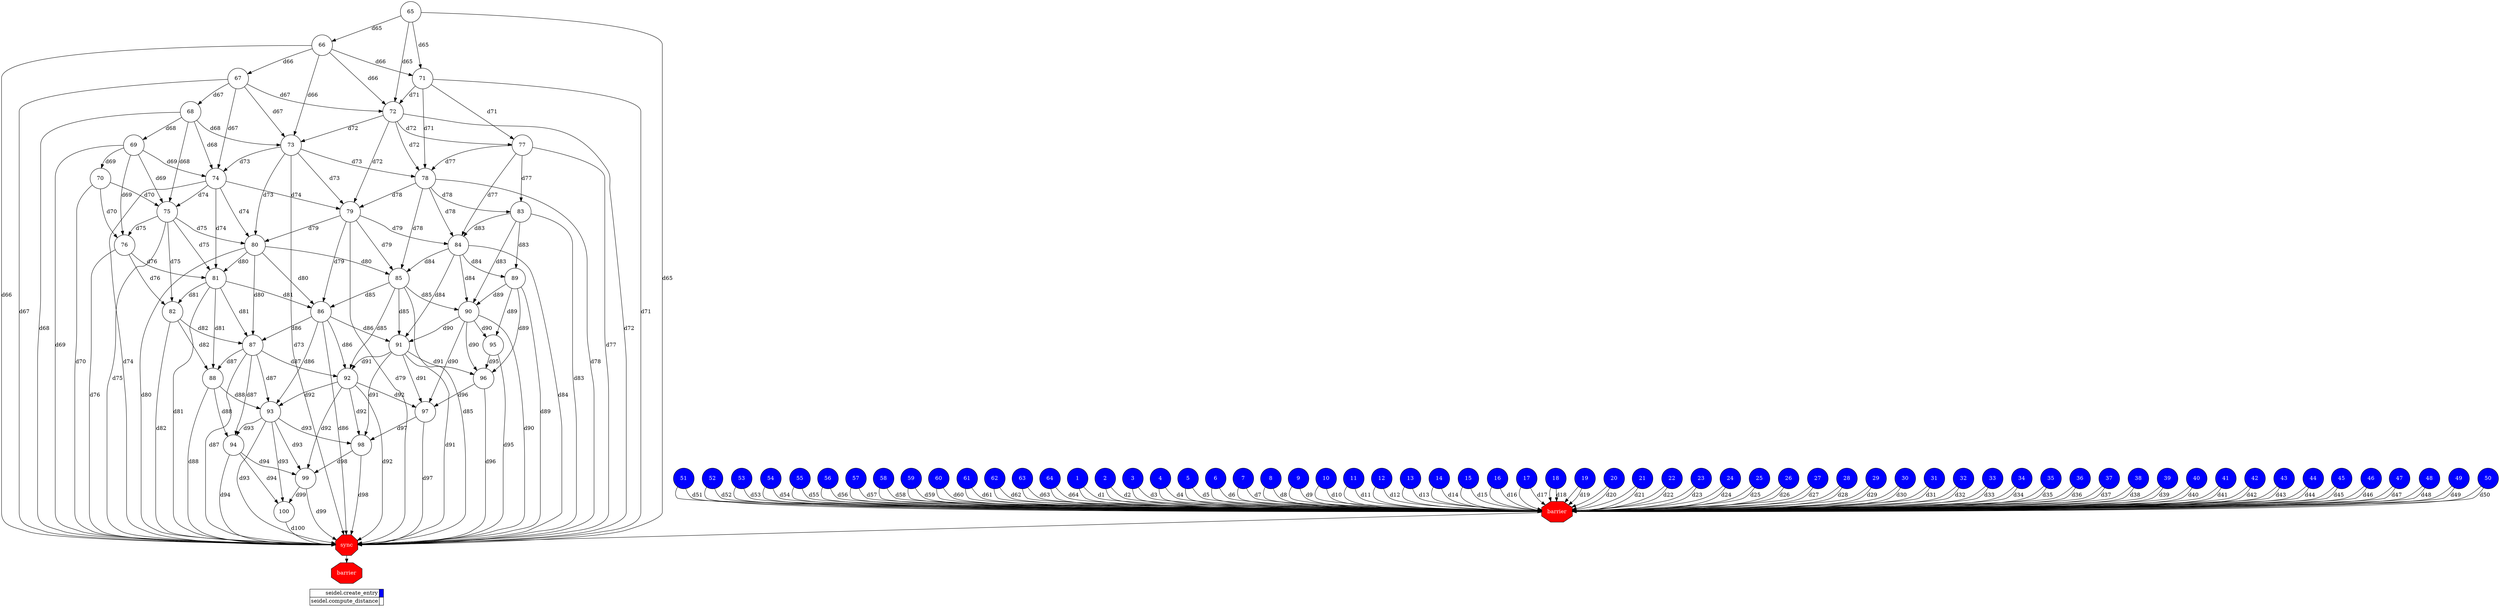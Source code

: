 digraph {
  rankdir=TB;
  labeljust="l";
  subgraph dependence_graph {
    ranksep=0.20;
    node[height=0.75];

1[shape=circle, style=filled fillcolor="#0000ff" fontcolor="#ffffff"];
2[shape=circle, style=filled fillcolor="#0000ff" fontcolor="#ffffff"];
3[shape=circle, style=filled fillcolor="#0000ff" fontcolor="#ffffff"];
4[shape=circle, style=filled fillcolor="#0000ff" fontcolor="#ffffff"];
5[shape=circle, style=filled fillcolor="#0000ff" fontcolor="#ffffff"];
6[shape=circle, style=filled fillcolor="#0000ff" fontcolor="#ffffff"];
7[shape=circle, style=filled fillcolor="#0000ff" fontcolor="#ffffff"];
8[shape=circle, style=filled fillcolor="#0000ff" fontcolor="#ffffff"];
9[shape=circle, style=filled fillcolor="#0000ff" fontcolor="#ffffff"];
10[shape=circle, style=filled fillcolor="#0000ff" fontcolor="#ffffff"];
11[shape=circle, style=filled fillcolor="#0000ff" fontcolor="#ffffff"];
12[shape=circle, style=filled fillcolor="#0000ff" fontcolor="#ffffff"];
13[shape=circle, style=filled fillcolor="#0000ff" fontcolor="#ffffff"];
14[shape=circle, style=filled fillcolor="#0000ff" fontcolor="#ffffff"];
15[shape=circle, style=filled fillcolor="#0000ff" fontcolor="#ffffff"];
16[shape=circle, style=filled fillcolor="#0000ff" fontcolor="#ffffff"];
17[shape=circle, style=filled fillcolor="#0000ff" fontcolor="#ffffff"];
18[shape=circle, style=filled fillcolor="#0000ff" fontcolor="#ffffff"];
19[shape=circle, style=filled fillcolor="#0000ff" fontcolor="#ffffff"];
20[shape=circle, style=filled fillcolor="#0000ff" fontcolor="#ffffff"];
21[shape=circle, style=filled fillcolor="#0000ff" fontcolor="#ffffff"];
22[shape=circle, style=filled fillcolor="#0000ff" fontcolor="#ffffff"];
23[shape=circle, style=filled fillcolor="#0000ff" fontcolor="#ffffff"];
24[shape=circle, style=filled fillcolor="#0000ff" fontcolor="#ffffff"];
25[shape=circle, style=filled fillcolor="#0000ff" fontcolor="#ffffff"];
26[shape=circle, style=filled fillcolor="#0000ff" fontcolor="#ffffff"];
27[shape=circle, style=filled fillcolor="#0000ff" fontcolor="#ffffff"];
28[shape=circle, style=filled fillcolor="#0000ff" fontcolor="#ffffff"];
29[shape=circle, style=filled fillcolor="#0000ff" fontcolor="#ffffff"];
30[shape=circle, style=filled fillcolor="#0000ff" fontcolor="#ffffff"];
31[shape=circle, style=filled fillcolor="#0000ff" fontcolor="#ffffff"];
32[shape=circle, style=filled fillcolor="#0000ff" fontcolor="#ffffff"];
33[shape=circle, style=filled fillcolor="#0000ff" fontcolor="#ffffff"];
34[shape=circle, style=filled fillcolor="#0000ff" fontcolor="#ffffff"];
35[shape=circle, style=filled fillcolor="#0000ff" fontcolor="#ffffff"];
36[shape=circle, style=filled fillcolor="#0000ff" fontcolor="#ffffff"];
37[shape=circle, style=filled fillcolor="#0000ff" fontcolor="#ffffff"];
38[shape=circle, style=filled fillcolor="#0000ff" fontcolor="#ffffff"];
39[shape=circle, style=filled fillcolor="#0000ff" fontcolor="#ffffff"];
40[shape=circle, style=filled fillcolor="#0000ff" fontcolor="#ffffff"];
41[shape=circle, style=filled fillcolor="#0000ff" fontcolor="#ffffff"];
42[shape=circle, style=filled fillcolor="#0000ff" fontcolor="#ffffff"];
43[shape=circle, style=filled fillcolor="#0000ff" fontcolor="#ffffff"];
44[shape=circle, style=filled fillcolor="#0000ff" fontcolor="#ffffff"];
45[shape=circle, style=filled fillcolor="#0000ff" fontcolor="#ffffff"];
46[shape=circle, style=filled fillcolor="#0000ff" fontcolor="#ffffff"];
47[shape=circle, style=filled fillcolor="#0000ff" fontcolor="#ffffff"];
48[shape=circle, style=filled fillcolor="#0000ff" fontcolor="#ffffff"];
49[shape=circle, style=filled fillcolor="#0000ff" fontcolor="#ffffff"];
50[shape=circle, style=filled fillcolor="#0000ff" fontcolor="#ffffff"];
51[shape=circle, style=filled fillcolor="#0000ff" fontcolor="#ffffff"];
52[shape=circle, style=filled fillcolor="#0000ff" fontcolor="#ffffff"];
53[shape=circle, style=filled fillcolor="#0000ff" fontcolor="#ffffff"];
54[shape=circle, style=filled fillcolor="#0000ff" fontcolor="#ffffff"];
55[shape=circle, style=filled fillcolor="#0000ff" fontcolor="#ffffff"];
56[shape=circle, style=filled fillcolor="#0000ff" fontcolor="#ffffff"];
57[shape=circle, style=filled fillcolor="#0000ff" fontcolor="#ffffff"];
58[shape=circle, style=filled fillcolor="#0000ff" fontcolor="#ffffff"];
59[shape=circle, style=filled fillcolor="#0000ff" fontcolor="#ffffff"];
60[shape=circle, style=filled fillcolor="#0000ff" fontcolor="#ffffff"];
61[shape=circle, style=filled fillcolor="#0000ff" fontcolor="#ffffff"];
62[shape=circle, style=filled fillcolor="#0000ff" fontcolor="#ffffff"];
63[shape=circle, style=filled fillcolor="#0000ff" fontcolor="#ffffff"];
64[shape=circle, style=filled fillcolor="#0000ff" fontcolor="#ffffff"];
Synchro1[label="barrier", shape=octagon, style=filled fillcolor="#ff0000" fontcolor="#FFFFFF"];
41 -> Synchro1;
45 -> Synchro1;
61 -> Synchro1;
14 -> Synchro1;
54 -> Synchro1;
58 -> Synchro1;
56 -> Synchro1;
2 -> Synchro1;
50 -> Synchro1;
49 -> Synchro1;
42 -> Synchro1;
4 -> Synchro1;
36 -> Synchro1;
43 -> Synchro1;
29 -> Synchro1;
55 -> Synchro1;
20 -> Synchro1;
31 -> Synchro1;
3 -> Synchro1;
19 -> Synchro1;
23 -> Synchro1;
32 -> Synchro1;
53 -> Synchro1;
30 -> Synchro1;
17 -> Synchro1;
8 -> Synchro1;
22 -> Synchro1;
47 -> Synchro1;
1 -> Synchro1;
39 -> Synchro1;
12 -> Synchro1;
28 -> Synchro1;
5 -> Synchro1;
26 -> Synchro1;
18 -> Synchro1;
52 -> Synchro1;
6 -> Synchro1;
15 -> Synchro1;
13 -> Synchro1;
11 -> Synchro1;
62 -> Synchro1;
40 -> Synchro1;
37 -> Synchro1;
63 -> Synchro1;
60 -> Synchro1;
51 -> Synchro1;
38 -> Synchro1;
27 -> Synchro1;
46 -> Synchro1;
24 -> Synchro1;
33 -> Synchro1;
59 -> Synchro1;
16 -> Synchro1;
44 -> Synchro1;
7 -> Synchro1;
10 -> Synchro1;
25 -> Synchro1;
57 -> Synchro1;
64 -> Synchro1;
21 -> Synchro1;
48 -> Synchro1;
35 -> Synchro1;
9 -> Synchro1;
34 -> Synchro1;
1 -> Synchro1[ label="d1" ];
2 -> Synchro1[ label="d2" ];
3 -> Synchro1[ label="d3" ];
4 -> Synchro1[ label="d4" ];
5 -> Synchro1[ label="d5" ];
6 -> Synchro1[ label="d6" ];
7 -> Synchro1[ label="d7" ];
8 -> Synchro1[ label="d8" ];
9 -> Synchro1[ label="d9" ];
10 -> Synchro1[ label="d10" ];
11 -> Synchro1[ label="d11" ];
12 -> Synchro1[ label="d12" ];
13 -> Synchro1[ label="d13" ];
14 -> Synchro1[ label="d14" ];
15 -> Synchro1[ label="d15" ];
16 -> Synchro1[ label="d16" ];
17 -> Synchro1[ label="d17" ];
18 -> Synchro1[ label="d18" ];
19 -> Synchro1[ label="d19" ];
20 -> Synchro1[ label="d20" ];
21 -> Synchro1[ label="d21" ];
22 -> Synchro1[ label="d22" ];
23 -> Synchro1[ label="d23" ];
24 -> Synchro1[ label="d24" ];
25 -> Synchro1[ label="d25" ];
26 -> Synchro1[ label="d26" ];
27 -> Synchro1[ label="d27" ];
28 -> Synchro1[ label="d28" ];
29 -> Synchro1[ label="d29" ];
30 -> Synchro1[ label="d30" ];
31 -> Synchro1[ label="d31" ];
32 -> Synchro1[ label="d32" ];
33 -> Synchro1[ label="d33" ];
34 -> Synchro1[ label="d34" ];
35 -> Synchro1[ label="d35" ];
36 -> Synchro1[ label="d36" ];
37 -> Synchro1[ label="d37" ];
38 -> Synchro1[ label="d38" ];
39 -> Synchro1[ label="d39" ];
40 -> Synchro1[ label="d40" ];
41 -> Synchro1[ label="d41" ];
42 -> Synchro1[ label="d42" ];
43 -> Synchro1[ label="d43" ];
44 -> Synchro1[ label="d44" ];
45 -> Synchro1[ label="d45" ];
46 -> Synchro1[ label="d46" ];
47 -> Synchro1[ label="d47" ];
48 -> Synchro1[ label="d48" ];
49 -> Synchro1[ label="d49" ];
50 -> Synchro1[ label="d50" ];
51 -> Synchro1[ label="d51" ];
52 -> Synchro1[ label="d52" ];
53 -> Synchro1[ label="d53" ];
54 -> Synchro1[ label="d54" ];
55 -> Synchro1[ label="d55" ];
56 -> Synchro1[ label="d56" ];
57 -> Synchro1[ label="d57" ];
58 -> Synchro1[ label="d58" ];
59 -> Synchro1[ label="d59" ];
60 -> Synchro1[ label="d60" ];
61 -> Synchro1[ label="d61" ];
62 -> Synchro1[ label="d62" ];
63 -> Synchro1[ label="d63" ];
64 -> Synchro1[ label="d64" ];
65[shape=circle, style=filled fillcolor="#ffffff" fontcolor="#000000"];
66[shape=circle, style=filled fillcolor="#ffffff" fontcolor="#000000"];
65 -> 66[ label="d65" ];
67[shape=circle, style=filled fillcolor="#ffffff" fontcolor="#000000"];
66 -> 67[ label="d66" ];
68[shape=circle, style=filled fillcolor="#ffffff" fontcolor="#000000"];
67 -> 68[ label="d67" ];
69[shape=circle, style=filled fillcolor="#ffffff" fontcolor="#000000"];
68 -> 69[ label="d68" ];
70[shape=circle, style=filled fillcolor="#ffffff" fontcolor="#000000"];
69 -> 70[ label="d69" ];
71[shape=circle, style=filled fillcolor="#ffffff" fontcolor="#000000"];
65 -> 71[ label="d65" ];
66 -> 71[ label="d66" ];
72[shape=circle, style=filled fillcolor="#ffffff" fontcolor="#000000"];
65 -> 72[ label="d65" ];
66 -> 72[ label="d66" ];
67 -> 72[ label="d67" ];
71 -> 72[ label="d71" ];
73[shape=circle, style=filled fillcolor="#ffffff" fontcolor="#000000"];
66 -> 73[ label="d66" ];
67 -> 73[ label="d67" ];
68 -> 73[ label="d68" ];
72 -> 73[ label="d72" ];
74[shape=circle, style=filled fillcolor="#ffffff" fontcolor="#000000"];
67 -> 74[ label="d67" ];
68 -> 74[ label="d68" ];
69 -> 74[ label="d69" ];
73 -> 74[ label="d73" ];
75[shape=circle, style=filled fillcolor="#ffffff" fontcolor="#000000"];
68 -> 75[ label="d68" ];
69 -> 75[ label="d69" ];
70 -> 75[ label="d70" ];
74 -> 75[ label="d74" ];
76[shape=circle, style=filled fillcolor="#ffffff" fontcolor="#000000"];
69 -> 76[ label="d69" ];
70 -> 76[ label="d70" ];
75 -> 76[ label="d75" ];
77[shape=circle, style=filled fillcolor="#ffffff" fontcolor="#000000"];
71 -> 77[ label="d71" ];
72 -> 77[ label="d72" ];
78[shape=circle, style=filled fillcolor="#ffffff" fontcolor="#000000"];
71 -> 78[ label="d71" ];
72 -> 78[ label="d72" ];
73 -> 78[ label="d73" ];
77 -> 78[ label="d77" ];
79[shape=circle, style=filled fillcolor="#ffffff" fontcolor="#000000"];
72 -> 79[ label="d72" ];
73 -> 79[ label="d73" ];
74 -> 79[ label="d74" ];
78 -> 79[ label="d78" ];
80[shape=circle, style=filled fillcolor="#ffffff" fontcolor="#000000"];
73 -> 80[ label="d73" ];
74 -> 80[ label="d74" ];
75 -> 80[ label="d75" ];
79 -> 80[ label="d79" ];
81[shape=circle, style=filled fillcolor="#ffffff" fontcolor="#000000"];
74 -> 81[ label="d74" ];
75 -> 81[ label="d75" ];
76 -> 81[ label="d76" ];
80 -> 81[ label="d80" ];
82[shape=circle, style=filled fillcolor="#ffffff" fontcolor="#000000"];
75 -> 82[ label="d75" ];
76 -> 82[ label="d76" ];
81 -> 82[ label="d81" ];
83[shape=circle, style=filled fillcolor="#ffffff" fontcolor="#000000"];
77 -> 83[ label="d77" ];
78 -> 83[ label="d78" ];
84[shape=circle, style=filled fillcolor="#ffffff" fontcolor="#000000"];
77 -> 84[ label="d77" ];
78 -> 84[ label="d78" ];
79 -> 84[ label="d79" ];
83 -> 84[ label="d83" ];
85[shape=circle, style=filled fillcolor="#ffffff" fontcolor="#000000"];
78 -> 85[ label="d78" ];
79 -> 85[ label="d79" ];
80 -> 85[ label="d80" ];
84 -> 85[ label="d84" ];
86[shape=circle, style=filled fillcolor="#ffffff" fontcolor="#000000"];
79 -> 86[ label="d79" ];
80 -> 86[ label="d80" ];
81 -> 86[ label="d81" ];
85 -> 86[ label="d85" ];
87[shape=circle, style=filled fillcolor="#ffffff" fontcolor="#000000"];
80 -> 87[ label="d80" ];
81 -> 87[ label="d81" ];
82 -> 87[ label="d82" ];
86 -> 87[ label="d86" ];
88[shape=circle, style=filled fillcolor="#ffffff" fontcolor="#000000"];
81 -> 88[ label="d81" ];
82 -> 88[ label="d82" ];
87 -> 88[ label="d87" ];
89[shape=circle, style=filled fillcolor="#ffffff" fontcolor="#000000"];
83 -> 89[ label="d83" ];
84 -> 89[ label="d84" ];
90[shape=circle, style=filled fillcolor="#ffffff" fontcolor="#000000"];
83 -> 90[ label="d83" ];
84 -> 90[ label="d84" ];
85 -> 90[ label="d85" ];
89 -> 90[ label="d89" ];
91[shape=circle, style=filled fillcolor="#ffffff" fontcolor="#000000"];
84 -> 91[ label="d84" ];
85 -> 91[ label="d85" ];
86 -> 91[ label="d86" ];
90 -> 91[ label="d90" ];
92[shape=circle, style=filled fillcolor="#ffffff" fontcolor="#000000"];
85 -> 92[ label="d85" ];
86 -> 92[ label="d86" ];
87 -> 92[ label="d87" ];
91 -> 92[ label="d91" ];
93[shape=circle, style=filled fillcolor="#ffffff" fontcolor="#000000"];
86 -> 93[ label="d86" ];
87 -> 93[ label="d87" ];
88 -> 93[ label="d88" ];
92 -> 93[ label="d92" ];
94[shape=circle, style=filled fillcolor="#ffffff" fontcolor="#000000"];
87 -> 94[ label="d87" ];
88 -> 94[ label="d88" ];
93 -> 94[ label="d93" ];
95[shape=circle, style=filled fillcolor="#ffffff" fontcolor="#000000"];
89 -> 95[ label="d89" ];
90 -> 95[ label="d90" ];
96[shape=circle, style=filled fillcolor="#ffffff" fontcolor="#000000"];
89 -> 96[ label="d89" ];
90 -> 96[ label="d90" ];
91 -> 96[ label="d91" ];
95 -> 96[ label="d95" ];
97[shape=circle, style=filled fillcolor="#ffffff" fontcolor="#000000"];
90 -> 97[ label="d90" ];
91 -> 97[ label="d91" ];
92 -> 97[ label="d92" ];
96 -> 97[ label="d96" ];
98[shape=circle, style=filled fillcolor="#ffffff" fontcolor="#000000"];
91 -> 98[ label="d91" ];
92 -> 98[ label="d92" ];
93 -> 98[ label="d93" ];
97 -> 98[ label="d97" ];
99[shape=circle, style=filled fillcolor="#ffffff" fontcolor="#000000"];
92 -> 99[ label="d92" ];
93 -> 99[ label="d93" ];
94 -> 99[ label="d94" ];
98 -> 99[ label="d98" ];
100[shape=circle, style=filled fillcolor="#ffffff" fontcolor="#000000"];
93 -> 100[ label="d93" ];
94 -> 100[ label="d94" ];
99 -> 100[ label="d99" ];
Synchro2[label="sync", shape=octagon, style=filled fillcolor="#ff0000" fontcolor="#FFFFFF"];
Synchro1 -> Synchro2;
65 -> Synchro2[ label="d65" ];
66 -> Synchro2[ label="d66" ];
67 -> Synchro2[ label="d67" ];
68 -> Synchro2[ label="d68" ];
69 -> Synchro2[ label="d69" ];
70 -> Synchro2[ label="d70" ];
71 -> Synchro2[ label="d71" ];
72 -> Synchro2[ label="d72" ];
73 -> Synchro2[ label="d73" ];
74 -> Synchro2[ label="d74" ];
75 -> Synchro2[ label="d75" ];
76 -> Synchro2[ label="d76" ];
77 -> Synchro2[ label="d77" ];
78 -> Synchro2[ label="d78" ];
79 -> Synchro2[ label="d79" ];
80 -> Synchro2[ label="d80" ];
81 -> Synchro2[ label="d81" ];
82 -> Synchro2[ label="d82" ];
83 -> Synchro2[ label="d83" ];
84 -> Synchro2[ label="d84" ];
85 -> Synchro2[ label="d85" ];
86 -> Synchro2[ label="d86" ];
87 -> Synchro2[ label="d87" ];
88 -> Synchro2[ label="d88" ];
89 -> Synchro2[ label="d89" ];
90 -> Synchro2[ label="d90" ];
91 -> Synchro2[ label="d91" ];
92 -> Synchro2[ label="d92" ];
93 -> Synchro2[ label="d93" ];
94 -> Synchro2[ label="d94" ];
95 -> Synchro2[ label="d95" ];
96 -> Synchro2[ label="d96" ];
97 -> Synchro2[ label="d97" ];
98 -> Synchro2[ label="d98" ];
99 -> Synchro2[ label="d99" ];
100 -> Synchro2[ label="d100" ];
Synchro3[label="barrier", shape=octagon, style=filled fillcolor="#ff0000" fontcolor="#FFFFFF"];
Synchro2 -> Synchro3;  }
  subgraph legend {
    rank=sink;
    node [shape=plaintext, height=0.75];
    ranksep=0.20;
    label = "Legend";
    key [label=<
      <table border="0" cellpadding="2" cellspacing="0" cellborder="1">
<tr>
<td align="right">seidel.create_entry</td>
<td bgcolor="#0000ff">&nbsp;</td>
</tr>
<tr>
<td align="right">seidel.compute_distance</td>
<td bgcolor="#ffffff">&nbsp;</td>
</tr>
      </table>
    >]
  }
}
